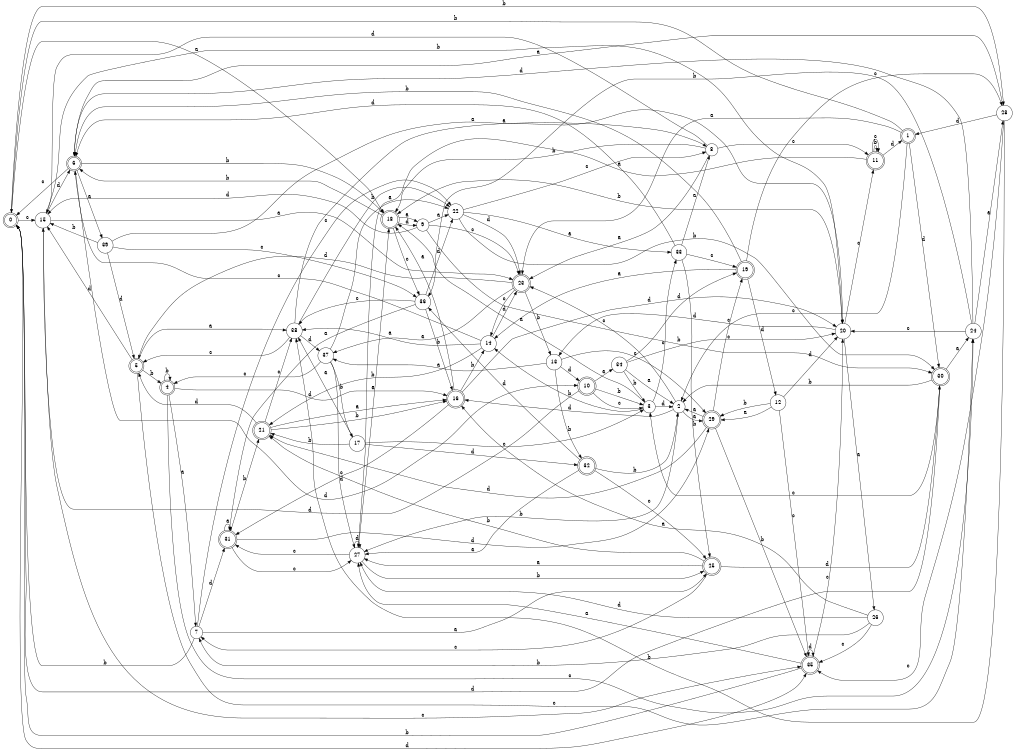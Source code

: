 digraph n32_4 {
__start0 [label="" shape="none"];

rankdir=LR;
size="8,5";

s0 [style="rounded,filled", color="black", fillcolor="white" shape="doublecircle", label="0"];
s1 [style="rounded,filled", color="black", fillcolor="white" shape="doublecircle", label="1"];
s2 [style="filled", color="black", fillcolor="white" shape="circle", label="2"];
s3 [style="filled", color="black", fillcolor="white" shape="circle", label="3"];
s4 [style="rounded,filled", color="black", fillcolor="white" shape="doublecircle", label="4"];
s5 [style="rounded,filled", color="black", fillcolor="white" shape="doublecircle", label="5"];
s6 [style="rounded,filled", color="black", fillcolor="white" shape="doublecircle", label="6"];
s7 [style="filled", color="black", fillcolor="white" shape="circle", label="7"];
s8 [style="filled", color="black", fillcolor="white" shape="circle", label="8"];
s9 [style="filled", color="black", fillcolor="white" shape="circle", label="9"];
s10 [style="rounded,filled", color="black", fillcolor="white" shape="doublecircle", label="10"];
s11 [style="rounded,filled", color="black", fillcolor="white" shape="doublecircle", label="11"];
s12 [style="filled", color="black", fillcolor="white" shape="circle", label="12"];
s13 [style="filled", color="black", fillcolor="white" shape="circle", label="13"];
s14 [style="filled", color="black", fillcolor="white" shape="circle", label="14"];
s15 [style="filled", color="black", fillcolor="white" shape="circle", label="15"];
s16 [style="rounded,filled", color="black", fillcolor="white" shape="doublecircle", label="16"];
s17 [style="filled", color="black", fillcolor="white" shape="circle", label="17"];
s18 [style="rounded,filled", color="black", fillcolor="white" shape="doublecircle", label="18"];
s19 [style="rounded,filled", color="black", fillcolor="white" shape="doublecircle", label="19"];
s20 [style="filled", color="black", fillcolor="white" shape="circle", label="20"];
s21 [style="rounded,filled", color="black", fillcolor="white" shape="doublecircle", label="21"];
s22 [style="filled", color="black", fillcolor="white" shape="circle", label="22"];
s23 [style="rounded,filled", color="black", fillcolor="white" shape="doublecircle", label="23"];
s24 [style="filled", color="black", fillcolor="white" shape="circle", label="24"];
s25 [style="rounded,filled", color="black", fillcolor="white" shape="doublecircle", label="25"];
s26 [style="filled", color="black", fillcolor="white" shape="circle", label="26"];
s27 [style="filled", color="black", fillcolor="white" shape="circle", label="27"];
s28 [style="filled", color="black", fillcolor="white" shape="circle", label="28"];
s29 [style="rounded,filled", color="black", fillcolor="white" shape="doublecircle", label="29"];
s30 [style="rounded,filled", color="black", fillcolor="white" shape="doublecircle", label="30"];
s31 [style="rounded,filled", color="black", fillcolor="white" shape="doublecircle", label="31"];
s32 [style="rounded,filled", color="black", fillcolor="white" shape="doublecircle", label="32"];
s33 [style="filled", color="black", fillcolor="white" shape="circle", label="33"];
s34 [style="filled", color="black", fillcolor="white" shape="circle", label="34"];
s35 [style="rounded,filled", color="black", fillcolor="white" shape="doublecircle", label="35"];
s36 [style="filled", color="black", fillcolor="white" shape="circle", label="36"];
s37 [style="filled", color="black", fillcolor="white" shape="circle", label="37"];
s38 [style="filled", color="black", fillcolor="white" shape="circle", label="38"];
s39 [style="filled", color="black", fillcolor="white" shape="circle", label="39"];
s0 -> s18 [label="a"];
s0 -> s28 [label="b"];
s0 -> s15 [label="c"];
s0 -> s35 [label="d"];
s1 -> s23 [label="a"];
s1 -> s0 [label="b"];
s1 -> s2 [label="c"];
s1 -> s30 [label="d"];
s2 -> s29 [label="a"];
s2 -> s27 [label="b"];
s2 -> s23 [label="c"];
s2 -> s16 [label="d"];
s3 -> s18 [label="a"];
s3 -> s14 [label="b"];
s3 -> s33 [label="c"];
s3 -> s2 [label="d"];
s4 -> s7 [label="a"];
s4 -> s4 [label="b"];
s4 -> s24 [label="c"];
s4 -> s16 [label="d"];
s5 -> s38 [label="a"];
s5 -> s4 [label="b"];
s5 -> s24 [label="c"];
s5 -> s15 [label="d"];
s6 -> s39 [label="a"];
s6 -> s18 [label="b"];
s6 -> s0 [label="c"];
s6 -> s10 [label="d"];
s7 -> s25 [label="a"];
s7 -> s0 [label="b"];
s7 -> s22 [label="c"];
s7 -> s31 [label="d"];
s8 -> s23 [label="a"];
s8 -> s18 [label="b"];
s8 -> s11 [label="c"];
s8 -> s15 [label="d"];
s9 -> s22 [label="a"];
s9 -> s30 [label="b"];
s9 -> s23 [label="c"];
s9 -> s15 [label="d"];
s10 -> s34 [label="a"];
s10 -> s3 [label="b"];
s10 -> s3 [label="c"];
s10 -> s15 [label="d"];
s11 -> s27 [label="a"];
s11 -> s11 [label="b"];
s11 -> s11 [label="c"];
s11 -> s1 [label="d"];
s12 -> s29 [label="a"];
s12 -> s29 [label="b"];
s12 -> s35 [label="c"];
s12 -> s20 [label="d"];
s13 -> s37 [label="a"];
s13 -> s32 [label="b"];
s13 -> s29 [label="c"];
s13 -> s10 [label="d"];
s14 -> s38 [label="a"];
s14 -> s21 [label="b"];
s14 -> s6 [label="c"];
s14 -> s23 [label="d"];
s15 -> s23 [label="a"];
s15 -> s20 [label="b"];
s15 -> s35 [label="c"];
s15 -> s6 [label="d"];
s16 -> s18 [label="a"];
s16 -> s14 [label="b"];
s16 -> s31 [label="c"];
s16 -> s20 [label="d"];
s17 -> s38 [label="a"];
s17 -> s21 [label="b"];
s17 -> s3 [label="c"];
s17 -> s32 [label="d"];
s18 -> s9 [label="a"];
s18 -> s6 [label="b"];
s18 -> s36 [label="c"];
s18 -> s9 [label="d"];
s19 -> s14 [label="a"];
s19 -> s6 [label="b"];
s19 -> s28 [label="c"];
s19 -> s12 [label="d"];
s20 -> s26 [label="a"];
s20 -> s18 [label="b"];
s20 -> s11 [label="c"];
s20 -> s13 [label="d"];
s21 -> s16 [label="a"];
s21 -> s16 [label="b"];
s21 -> s38 [label="c"];
s21 -> s5 [label="d"];
s22 -> s33 [label="a"];
s22 -> s30 [label="b"];
s22 -> s8 [label="c"];
s22 -> s23 [label="d"];
s23 -> s37 [label="a"];
s23 -> s13 [label="b"];
s23 -> s14 [label="c"];
s23 -> s5 [label="d"];
s24 -> s28 [label="a"];
s24 -> s36 [label="b"];
s24 -> s20 [label="c"];
s24 -> s6 [label="d"];
s25 -> s27 [label="a"];
s25 -> s21 [label="b"];
s25 -> s7 [label="c"];
s25 -> s30 [label="d"];
s26 -> s16 [label="a"];
s26 -> s7 [label="b"];
s26 -> s35 [label="c"];
s26 -> s27 [label="d"];
s27 -> s18 [label="a"];
s27 -> s25 [label="b"];
s27 -> s31 [label="c"];
s27 -> s27 [label="d"];
s28 -> s6 [label="a"];
s28 -> s38 [label="b"];
s28 -> s35 [label="c"];
s28 -> s1 [label="d"];
s29 -> s2 [label="a"];
s29 -> s35 [label="b"];
s29 -> s19 [label="c"];
s29 -> s21 [label="d"];
s30 -> s24 [label="a"];
s30 -> s2 [label="b"];
s30 -> s3 [label="c"];
s30 -> s0 [label="d"];
s31 -> s31 [label="a"];
s31 -> s21 [label="b"];
s31 -> s27 [label="c"];
s31 -> s29 [label="d"];
s32 -> s27 [label="a"];
s32 -> s2 [label="b"];
s32 -> s25 [label="c"];
s32 -> s36 [label="d"];
s33 -> s8 [label="a"];
s33 -> s25 [label="b"];
s33 -> s19 [label="c"];
s33 -> s6 [label="d"];
s34 -> s2 [label="a"];
s34 -> s3 [label="b"];
s34 -> s20 [label="c"];
s34 -> s19 [label="d"];
s35 -> s27 [label="a"];
s35 -> s0 [label="b"];
s35 -> s20 [label="c"];
s35 -> s35 [label="d"];
s36 -> s31 [label="a"];
s36 -> s16 [label="b"];
s36 -> s38 [label="c"];
s36 -> s22 [label="d"];
s37 -> s22 [label="a"];
s37 -> s17 [label="b"];
s37 -> s4 [label="c"];
s37 -> s27 [label="d"];
s38 -> s8 [label="a"];
s38 -> s22 [label="b"];
s38 -> s5 [label="c"];
s38 -> s37 [label="d"];
s39 -> s20 [label="a"];
s39 -> s15 [label="b"];
s39 -> s36 [label="c"];
s39 -> s5 [label="d"];

}
